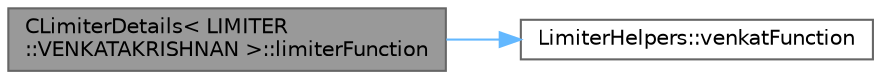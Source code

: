 digraph "CLimiterDetails&lt; LIMITER::VENKATAKRISHNAN &gt;::limiterFunction"
{
 // LATEX_PDF_SIZE
  bgcolor="transparent";
  edge [fontname=Helvetica,fontsize=10,labelfontname=Helvetica,labelfontsize=10];
  node [fontname=Helvetica,fontsize=10,shape=box,height=0.2,width=0.4];
  rankdir="LR";
  Node1 [id="Node000001",label="CLimiterDetails\< LIMITER\l::VENKATAKRISHNAN \>::limiterFunction",height=0.2,width=0.4,color="gray40", fillcolor="grey60", style="filled", fontcolor="black",tooltip="Smooth function that disables limiting in smooth regions."];
  Node1 -> Node2 [id="edge1_Node000001_Node000002",color="steelblue1",style="solid",tooltip=" "];
  Node2 [id="Node000002",label="LimiterHelpers::venkatFunction",height=0.2,width=0.4,color="grey40", fillcolor="white", style="filled",URL="$structLimiterHelpers.html#a7cd66636d32eddd270dc1dac4b1cd5b2",tooltip=" "];
}
